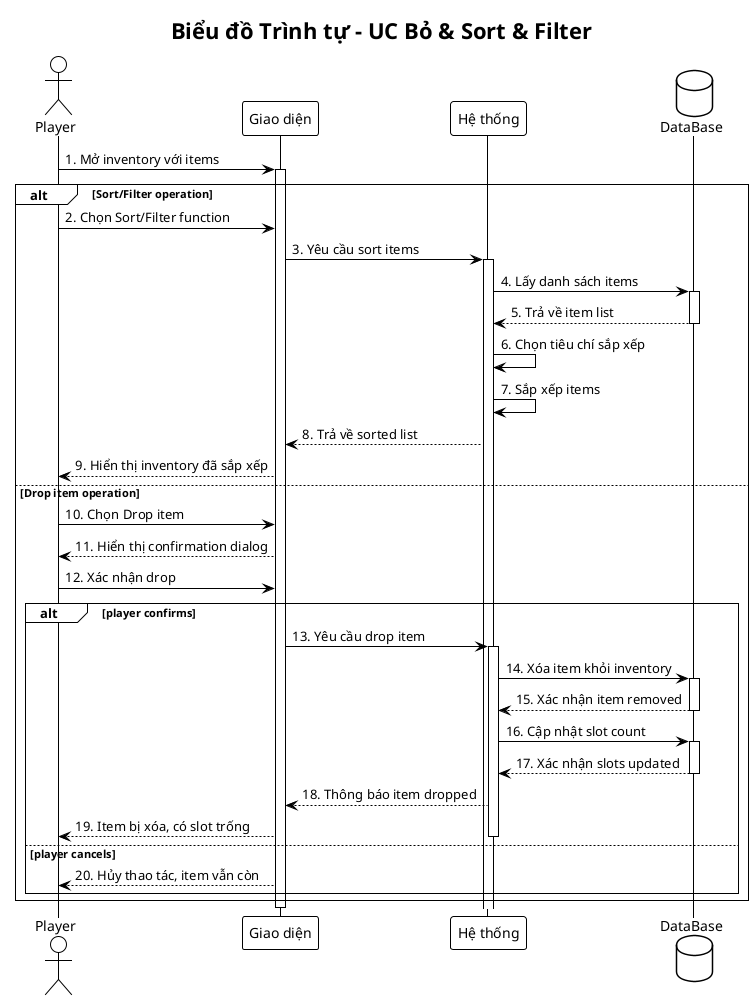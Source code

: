 @startuml Sequence_UC4_Bo_Sort_Filter
!theme plain

title Biểu đồ Trình tự - UC Bỏ & Sort & Filter

actor Player
participant "Giao diện" as UI
participant "Hệ thống" as System
database "DataBase" as DB

Player -> UI: 1. Mở inventory với items
activate UI

alt Sort/Filter operation
    Player -> UI: 2. Chọn Sort/Filter function
    UI -> System: 3. Yêu cầu sort items
    activate System
    
    System -> DB: 4. Lấy danh sách items
    activate DB
    DB --> System: 5. Trả về item list
    deactivate DB
    
    System -> System: 6. Chọn tiêu chí sắp xếp
    System -> System: 7. Sắp xếp items
    
    System --> UI: 8. Trả về sorted list
    UI --> Player: 9. Hiển thị inventory đã sắp xếp
    
else Drop item operation
    Player -> UI: 10. Chọn Drop item
    UI --> Player: 11. Hiển thị confirmation dialog
    
    Player -> UI: 12. Xác nhận drop
    
    alt player confirms
        UI -> System: 13. Yêu cầu drop item
        activate System
        
        System -> DB: 14. Xóa item khỏi inventory
        activate DB
        DB --> System: 15. Xác nhận item removed
        deactivate DB
        
        System -> DB: 16. Cập nhật slot count
        activate DB
        DB --> System: 17. Xác nhận slots updated
        deactivate DB
        
        System --> UI: 18. Thông báo item dropped
        UI --> Player: 19. Item bị xóa, có slot trống
        
        deactivate System
        
    else player cancels
        UI --> Player: 20. Hủy thao tác, item vẫn còn
    end
end

deactivate UI

@enduml


